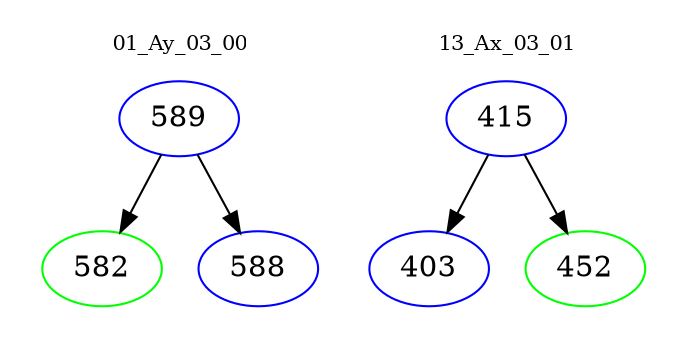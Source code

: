 digraph{
subgraph cluster_0 {
color = white
label = "01_Ay_03_00";
fontsize=10;
T0_589 [label="589", color="blue"]
T0_589 -> T0_582 [color="black"]
T0_582 [label="582", color="green"]
T0_589 -> T0_588 [color="black"]
T0_588 [label="588", color="blue"]
}
subgraph cluster_1 {
color = white
label = "13_Ax_03_01";
fontsize=10;
T1_415 [label="415", color="blue"]
T1_415 -> T1_403 [color="black"]
T1_403 [label="403", color="blue"]
T1_415 -> T1_452 [color="black"]
T1_452 [label="452", color="green"]
}
}
